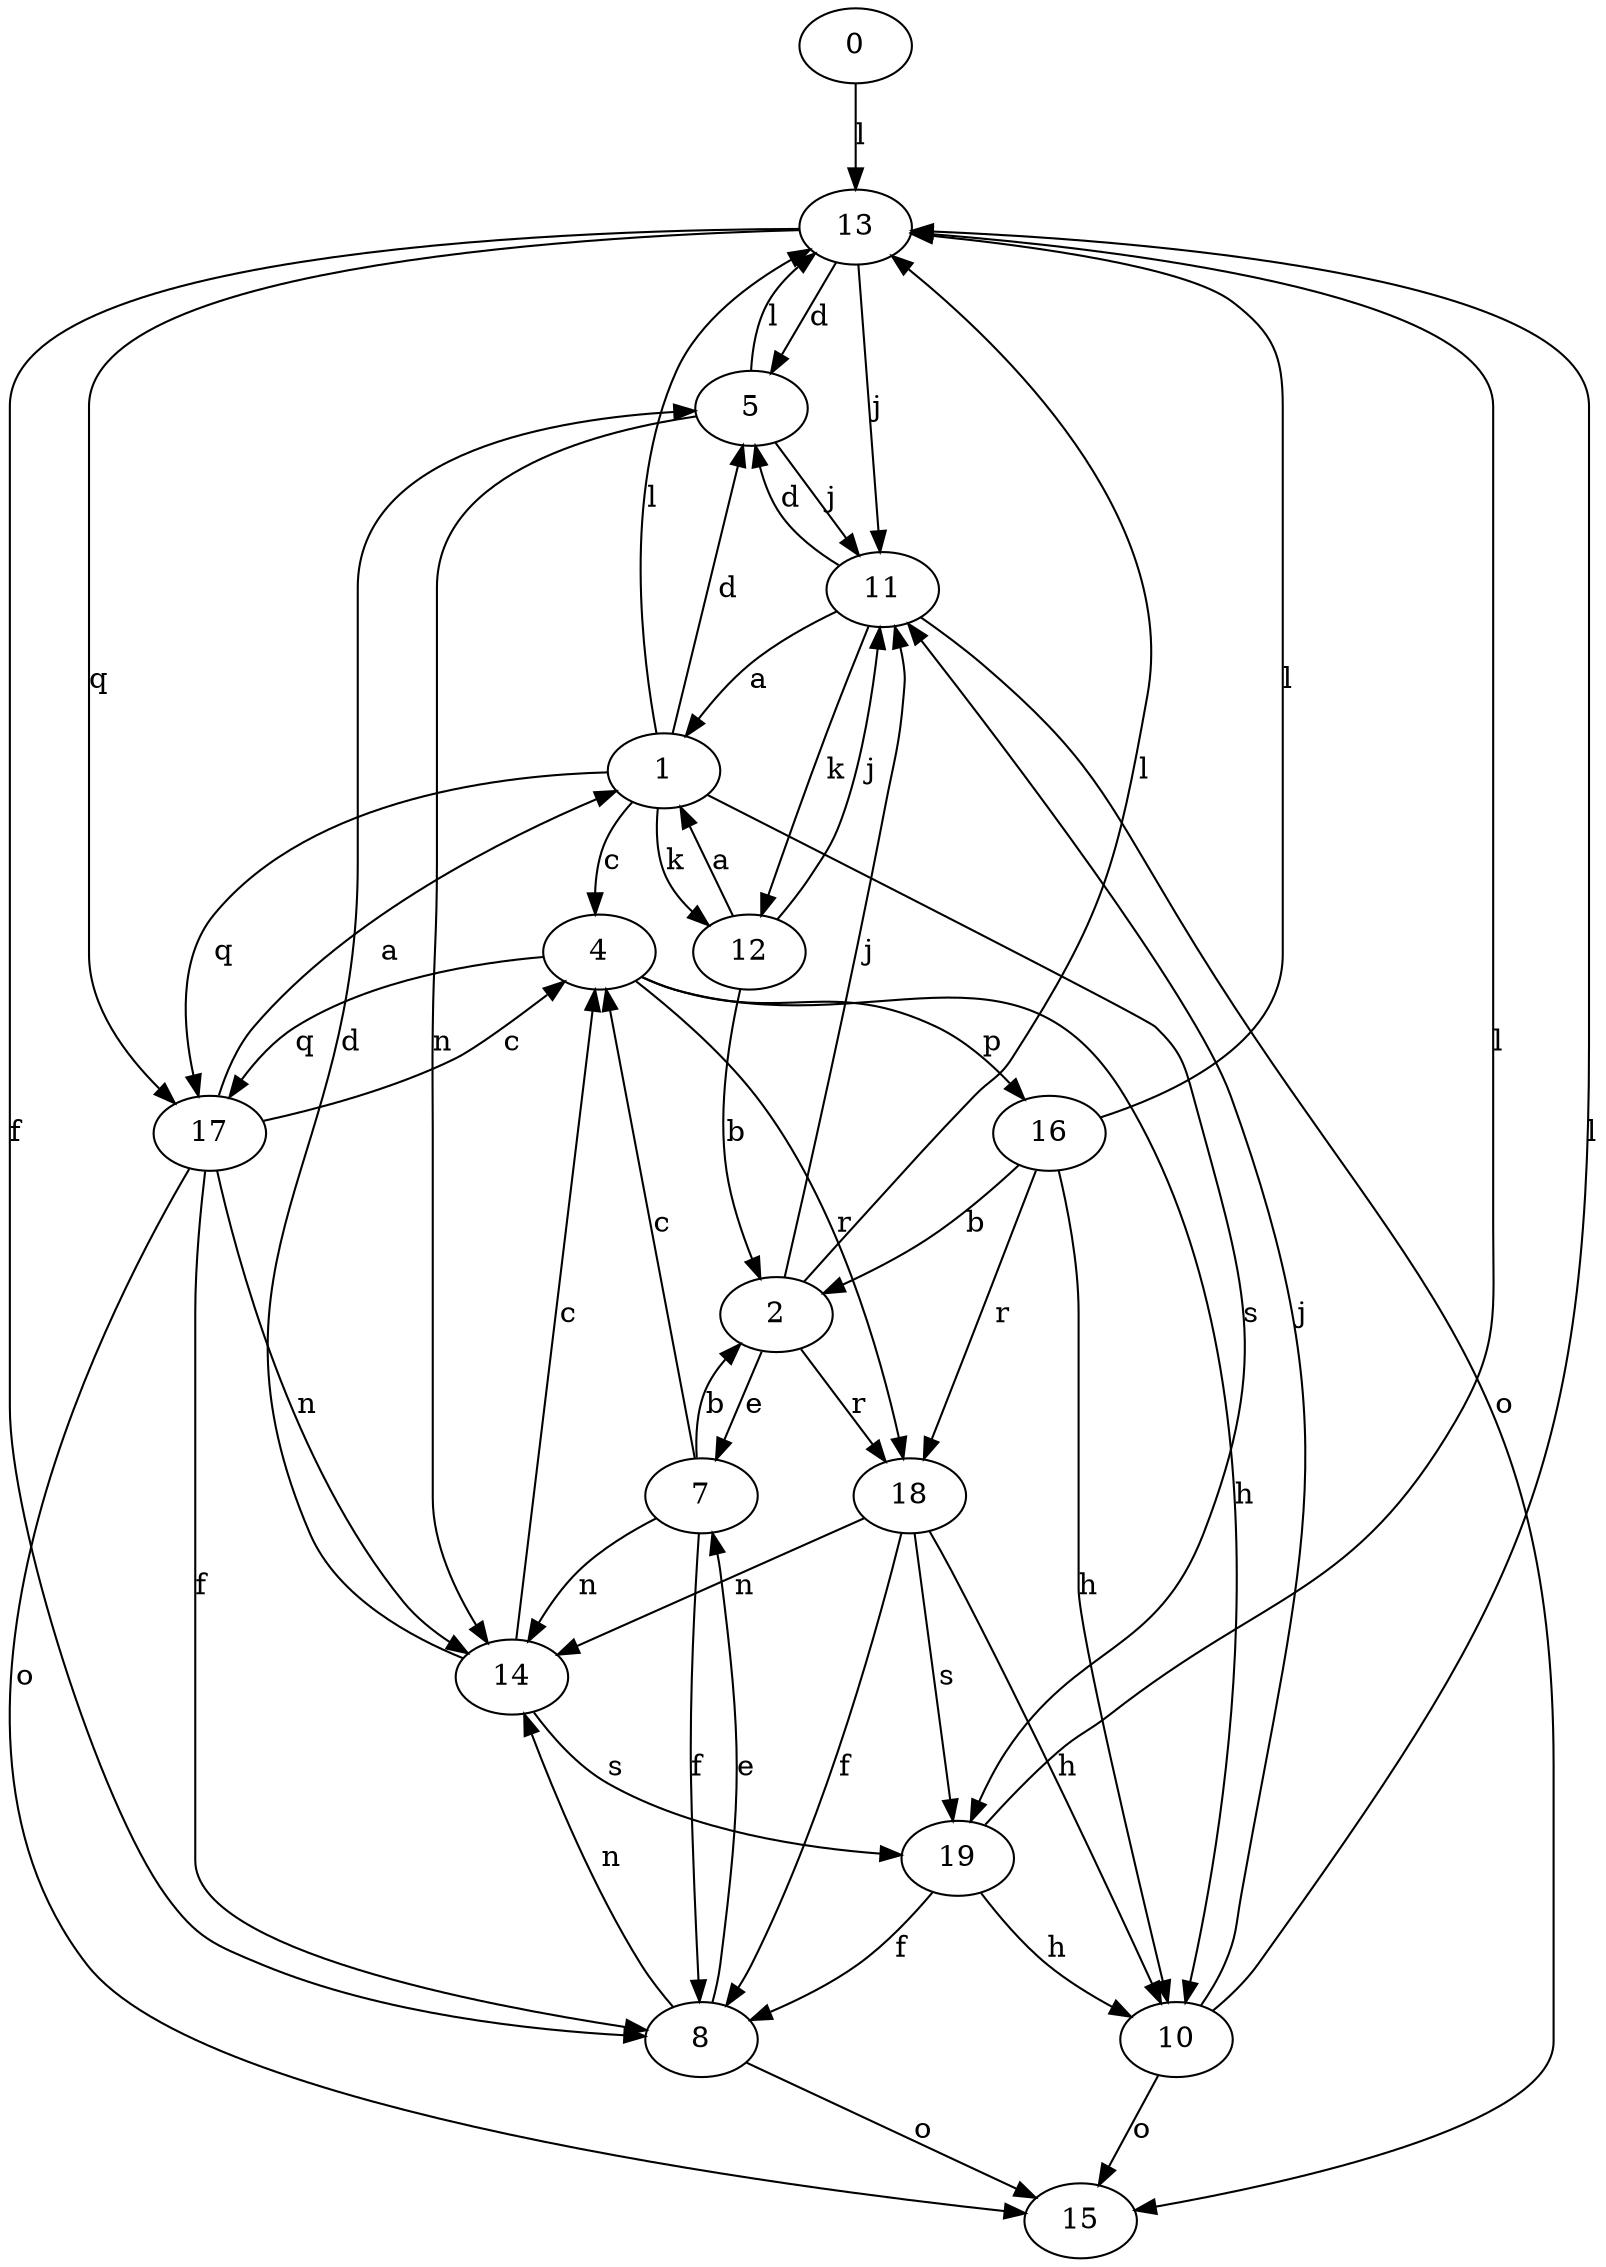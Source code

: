 strict digraph  {
0;
1;
2;
4;
5;
7;
8;
10;
11;
12;
13;
14;
15;
16;
17;
18;
19;
0 -> 13  [label=l];
1 -> 4  [label=c];
1 -> 5  [label=d];
1 -> 12  [label=k];
1 -> 13  [label=l];
1 -> 17  [label=q];
1 -> 19  [label=s];
2 -> 7  [label=e];
2 -> 11  [label=j];
2 -> 13  [label=l];
2 -> 18  [label=r];
4 -> 10  [label=h];
4 -> 16  [label=p];
4 -> 17  [label=q];
4 -> 18  [label=r];
5 -> 11  [label=j];
5 -> 13  [label=l];
5 -> 14  [label=n];
7 -> 2  [label=b];
7 -> 4  [label=c];
7 -> 8  [label=f];
7 -> 14  [label=n];
8 -> 7  [label=e];
8 -> 14  [label=n];
8 -> 15  [label=o];
10 -> 11  [label=j];
10 -> 13  [label=l];
10 -> 15  [label=o];
11 -> 1  [label=a];
11 -> 5  [label=d];
11 -> 12  [label=k];
11 -> 15  [label=o];
12 -> 1  [label=a];
12 -> 2  [label=b];
12 -> 11  [label=j];
13 -> 5  [label=d];
13 -> 8  [label=f];
13 -> 11  [label=j];
13 -> 17  [label=q];
14 -> 4  [label=c];
14 -> 5  [label=d];
14 -> 19  [label=s];
16 -> 2  [label=b];
16 -> 10  [label=h];
16 -> 13  [label=l];
16 -> 18  [label=r];
17 -> 1  [label=a];
17 -> 4  [label=c];
17 -> 8  [label=f];
17 -> 14  [label=n];
17 -> 15  [label=o];
18 -> 8  [label=f];
18 -> 10  [label=h];
18 -> 14  [label=n];
18 -> 19  [label=s];
19 -> 8  [label=f];
19 -> 10  [label=h];
19 -> 13  [label=l];
}
